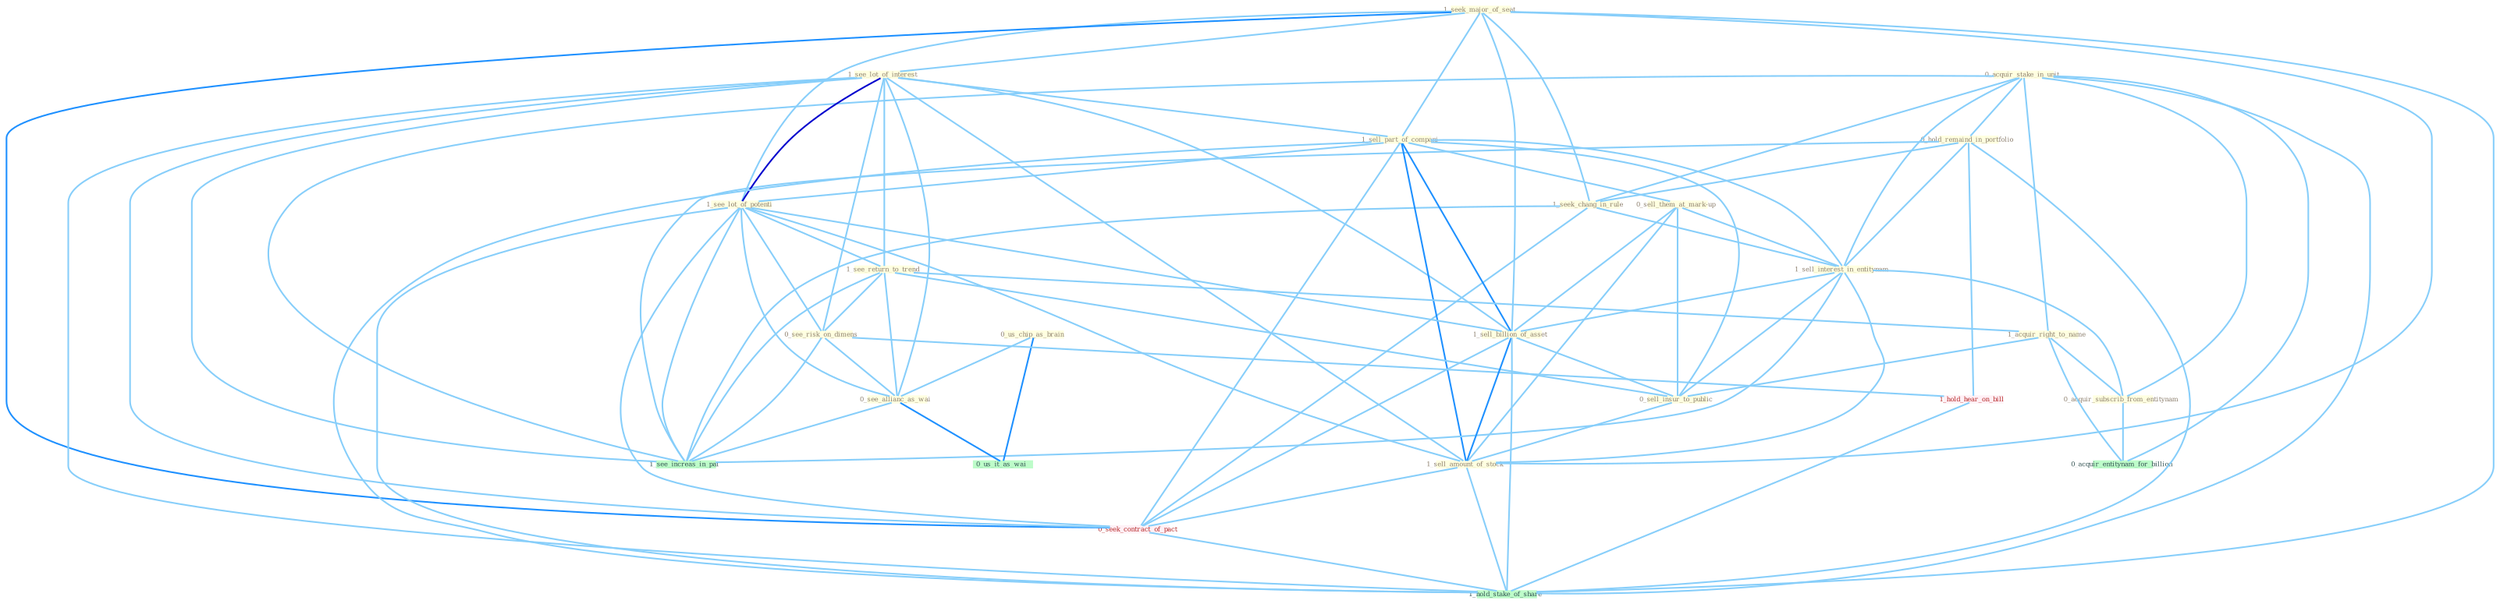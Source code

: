 Graph G{ 
    node
    [shape=polygon,style=filled,width=.5,height=.06,color="#BDFCC9",fixedsize=true,fontsize=4,
    fontcolor="#2f4f4f"];
    {node
    [color="#ffffe0", fontcolor="#8b7d6b"] "1_seek_major_of_seat " "0_acquir_stake_in_unit " "0_hold_remaind_in_portfolio " "1_seek_chang_in_rule " "1_see_lot_of_interest " "1_sell_part_of_compani " "0_sell_them_at_mark-up " "1_see_lot_of_potenti " "1_sell_interest_in_entitynam " "1_see_return_to_trend " "1_acquir_right_to_name " "0_us_chip_as_brain " "0_see_risk_on_dimens " "0_acquir_subscrib_from_entitynam " "1_sell_billion_of_asset " "0_sell_insur_to_public " "1_sell_amount_of_stock " "0_see_allianc_as_wai "}
{node [color="#fff0f5", fontcolor="#b22222"] "0_seek_contract_of_pact " "1_hold_hear_on_bill "}
edge [color="#B0E2FF"];

	"1_seek_major_of_seat " -- "1_seek_chang_in_rule " [w="1", color="#87cefa" ];
	"1_seek_major_of_seat " -- "1_see_lot_of_interest " [w="1", color="#87cefa" ];
	"1_seek_major_of_seat " -- "1_sell_part_of_compani " [w="1", color="#87cefa" ];
	"1_seek_major_of_seat " -- "1_see_lot_of_potenti " [w="1", color="#87cefa" ];
	"1_seek_major_of_seat " -- "1_sell_billion_of_asset " [w="1", color="#87cefa" ];
	"1_seek_major_of_seat " -- "1_sell_amount_of_stock " [w="1", color="#87cefa" ];
	"1_seek_major_of_seat " -- "0_seek_contract_of_pact " [w="2", color="#1e90ff" , len=0.8];
	"1_seek_major_of_seat " -- "1_hold_stake_of_share " [w="1", color="#87cefa" ];
	"0_acquir_stake_in_unit " -- "0_hold_remaind_in_portfolio " [w="1", color="#87cefa" ];
	"0_acquir_stake_in_unit " -- "1_seek_chang_in_rule " [w="1", color="#87cefa" ];
	"0_acquir_stake_in_unit " -- "1_sell_interest_in_entitynam " [w="1", color="#87cefa" ];
	"0_acquir_stake_in_unit " -- "1_acquir_right_to_name " [w="1", color="#87cefa" ];
	"0_acquir_stake_in_unit " -- "0_acquir_subscrib_from_entitynam " [w="1", color="#87cefa" ];
	"0_acquir_stake_in_unit " -- "0_acquir_entitynam_for_billion " [w="1", color="#87cefa" ];
	"0_acquir_stake_in_unit " -- "1_see_increas_in_pai " [w="1", color="#87cefa" ];
	"0_acquir_stake_in_unit " -- "1_hold_stake_of_share " [w="1", color="#87cefa" ];
	"0_hold_remaind_in_portfolio " -- "1_seek_chang_in_rule " [w="1", color="#87cefa" ];
	"0_hold_remaind_in_portfolio " -- "1_sell_interest_in_entitynam " [w="1", color="#87cefa" ];
	"0_hold_remaind_in_portfolio " -- "1_see_increas_in_pai " [w="1", color="#87cefa" ];
	"0_hold_remaind_in_portfolio " -- "1_hold_hear_on_bill " [w="1", color="#87cefa" ];
	"0_hold_remaind_in_portfolio " -- "1_hold_stake_of_share " [w="1", color="#87cefa" ];
	"1_seek_chang_in_rule " -- "1_sell_interest_in_entitynam " [w="1", color="#87cefa" ];
	"1_seek_chang_in_rule " -- "0_seek_contract_of_pact " [w="1", color="#87cefa" ];
	"1_seek_chang_in_rule " -- "1_see_increas_in_pai " [w="1", color="#87cefa" ];
	"1_see_lot_of_interest " -- "1_sell_part_of_compani " [w="1", color="#87cefa" ];
	"1_see_lot_of_interest " -- "1_see_lot_of_potenti " [w="3", color="#0000cd" , len=0.6];
	"1_see_lot_of_interest " -- "1_see_return_to_trend " [w="1", color="#87cefa" ];
	"1_see_lot_of_interest " -- "0_see_risk_on_dimens " [w="1", color="#87cefa" ];
	"1_see_lot_of_interest " -- "1_sell_billion_of_asset " [w="1", color="#87cefa" ];
	"1_see_lot_of_interest " -- "1_sell_amount_of_stock " [w="1", color="#87cefa" ];
	"1_see_lot_of_interest " -- "0_see_allianc_as_wai " [w="1", color="#87cefa" ];
	"1_see_lot_of_interest " -- "0_seek_contract_of_pact " [w="1", color="#87cefa" ];
	"1_see_lot_of_interest " -- "1_see_increas_in_pai " [w="1", color="#87cefa" ];
	"1_see_lot_of_interest " -- "1_hold_stake_of_share " [w="1", color="#87cefa" ];
	"1_sell_part_of_compani " -- "0_sell_them_at_mark-up " [w="1", color="#87cefa" ];
	"1_sell_part_of_compani " -- "1_see_lot_of_potenti " [w="1", color="#87cefa" ];
	"1_sell_part_of_compani " -- "1_sell_interest_in_entitynam " [w="1", color="#87cefa" ];
	"1_sell_part_of_compani " -- "1_sell_billion_of_asset " [w="2", color="#1e90ff" , len=0.8];
	"1_sell_part_of_compani " -- "0_sell_insur_to_public " [w="1", color="#87cefa" ];
	"1_sell_part_of_compani " -- "1_sell_amount_of_stock " [w="2", color="#1e90ff" , len=0.8];
	"1_sell_part_of_compani " -- "0_seek_contract_of_pact " [w="1", color="#87cefa" ];
	"1_sell_part_of_compani " -- "1_hold_stake_of_share " [w="1", color="#87cefa" ];
	"0_sell_them_at_mark-up " -- "1_sell_interest_in_entitynam " [w="1", color="#87cefa" ];
	"0_sell_them_at_mark-up " -- "1_sell_billion_of_asset " [w="1", color="#87cefa" ];
	"0_sell_them_at_mark-up " -- "0_sell_insur_to_public " [w="1", color="#87cefa" ];
	"0_sell_them_at_mark-up " -- "1_sell_amount_of_stock " [w="1", color="#87cefa" ];
	"1_see_lot_of_potenti " -- "1_see_return_to_trend " [w="1", color="#87cefa" ];
	"1_see_lot_of_potenti " -- "0_see_risk_on_dimens " [w="1", color="#87cefa" ];
	"1_see_lot_of_potenti " -- "1_sell_billion_of_asset " [w="1", color="#87cefa" ];
	"1_see_lot_of_potenti " -- "1_sell_amount_of_stock " [w="1", color="#87cefa" ];
	"1_see_lot_of_potenti " -- "0_see_allianc_as_wai " [w="1", color="#87cefa" ];
	"1_see_lot_of_potenti " -- "0_seek_contract_of_pact " [w="1", color="#87cefa" ];
	"1_see_lot_of_potenti " -- "1_see_increas_in_pai " [w="1", color="#87cefa" ];
	"1_see_lot_of_potenti " -- "1_hold_stake_of_share " [w="1", color="#87cefa" ];
	"1_sell_interest_in_entitynam " -- "0_acquir_subscrib_from_entitynam " [w="1", color="#87cefa" ];
	"1_sell_interest_in_entitynam " -- "1_sell_billion_of_asset " [w="1", color="#87cefa" ];
	"1_sell_interest_in_entitynam " -- "0_sell_insur_to_public " [w="1", color="#87cefa" ];
	"1_sell_interest_in_entitynam " -- "1_sell_amount_of_stock " [w="1", color="#87cefa" ];
	"1_sell_interest_in_entitynam " -- "1_see_increas_in_pai " [w="1", color="#87cefa" ];
	"1_see_return_to_trend " -- "1_acquir_right_to_name " [w="1", color="#87cefa" ];
	"1_see_return_to_trend " -- "0_see_risk_on_dimens " [w="1", color="#87cefa" ];
	"1_see_return_to_trend " -- "0_sell_insur_to_public " [w="1", color="#87cefa" ];
	"1_see_return_to_trend " -- "0_see_allianc_as_wai " [w="1", color="#87cefa" ];
	"1_see_return_to_trend " -- "1_see_increas_in_pai " [w="1", color="#87cefa" ];
	"1_acquir_right_to_name " -- "0_acquir_subscrib_from_entitynam " [w="1", color="#87cefa" ];
	"1_acquir_right_to_name " -- "0_sell_insur_to_public " [w="1", color="#87cefa" ];
	"1_acquir_right_to_name " -- "0_acquir_entitynam_for_billion " [w="1", color="#87cefa" ];
	"0_us_chip_as_brain " -- "0_see_allianc_as_wai " [w="1", color="#87cefa" ];
	"0_us_chip_as_brain " -- "0_us_it_as_wai " [w="2", color="#1e90ff" , len=0.8];
	"0_see_risk_on_dimens " -- "0_see_allianc_as_wai " [w="1", color="#87cefa" ];
	"0_see_risk_on_dimens " -- "1_see_increas_in_pai " [w="1", color="#87cefa" ];
	"0_see_risk_on_dimens " -- "1_hold_hear_on_bill " [w="1", color="#87cefa" ];
	"0_acquir_subscrib_from_entitynam " -- "0_acquir_entitynam_for_billion " [w="1", color="#87cefa" ];
	"1_sell_billion_of_asset " -- "0_sell_insur_to_public " [w="1", color="#87cefa" ];
	"1_sell_billion_of_asset " -- "1_sell_amount_of_stock " [w="2", color="#1e90ff" , len=0.8];
	"1_sell_billion_of_asset " -- "0_seek_contract_of_pact " [w="1", color="#87cefa" ];
	"1_sell_billion_of_asset " -- "1_hold_stake_of_share " [w="1", color="#87cefa" ];
	"0_sell_insur_to_public " -- "1_sell_amount_of_stock " [w="1", color="#87cefa" ];
	"1_sell_amount_of_stock " -- "0_seek_contract_of_pact " [w="1", color="#87cefa" ];
	"1_sell_amount_of_stock " -- "1_hold_stake_of_share " [w="1", color="#87cefa" ];
	"0_see_allianc_as_wai " -- "0_us_it_as_wai " [w="2", color="#1e90ff" , len=0.8];
	"0_see_allianc_as_wai " -- "1_see_increas_in_pai " [w="1", color="#87cefa" ];
	"0_seek_contract_of_pact " -- "1_hold_stake_of_share " [w="1", color="#87cefa" ];
	"1_hold_hear_on_bill " -- "1_hold_stake_of_share " [w="1", color="#87cefa" ];
}